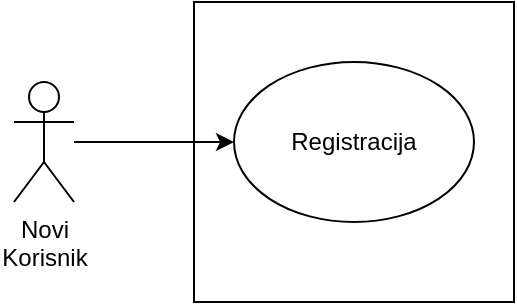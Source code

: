 <mxfile version="24.8.3">
  <diagram name="Page-1" id="924dohbuH_Oe8iANkcs4">
    <mxGraphModel dx="906" dy="602" grid="1" gridSize="10" guides="1" tooltips="1" connect="1" arrows="1" fold="1" page="1" pageScale="1" pageWidth="827" pageHeight="1169" math="0" shadow="0">
      <root>
        <mxCell id="0" />
        <mxCell id="1" parent="0" />
        <mxCell id="i3iJV8fuebZiY-3vzbVX-1" value="" style="rounded=0;whiteSpace=wrap;html=1;" vertex="1" parent="1">
          <mxGeometry x="240" y="150" width="160" height="150" as="geometry" />
        </mxCell>
        <mxCell id="i3iJV8fuebZiY-3vzbVX-4" style="edgeStyle=orthogonalEdgeStyle;rounded=0;orthogonalLoop=1;jettySize=auto;html=1;" edge="1" parent="1" source="i3iJV8fuebZiY-3vzbVX-2" target="i3iJV8fuebZiY-3vzbVX-3">
          <mxGeometry relative="1" as="geometry" />
        </mxCell>
        <mxCell id="i3iJV8fuebZiY-3vzbVX-2" value="Novi&lt;div&gt;Korisnik&lt;/div&gt;" style="shape=umlActor;verticalLabelPosition=bottom;verticalAlign=top;html=1;outlineConnect=0;" vertex="1" parent="1">
          <mxGeometry x="150" y="190" width="30" height="60" as="geometry" />
        </mxCell>
        <mxCell id="i3iJV8fuebZiY-3vzbVX-3" value="Registracija" style="ellipse;whiteSpace=wrap;html=1;" vertex="1" parent="1">
          <mxGeometry x="260" y="180" width="120" height="80" as="geometry" />
        </mxCell>
      </root>
    </mxGraphModel>
  </diagram>
</mxfile>
